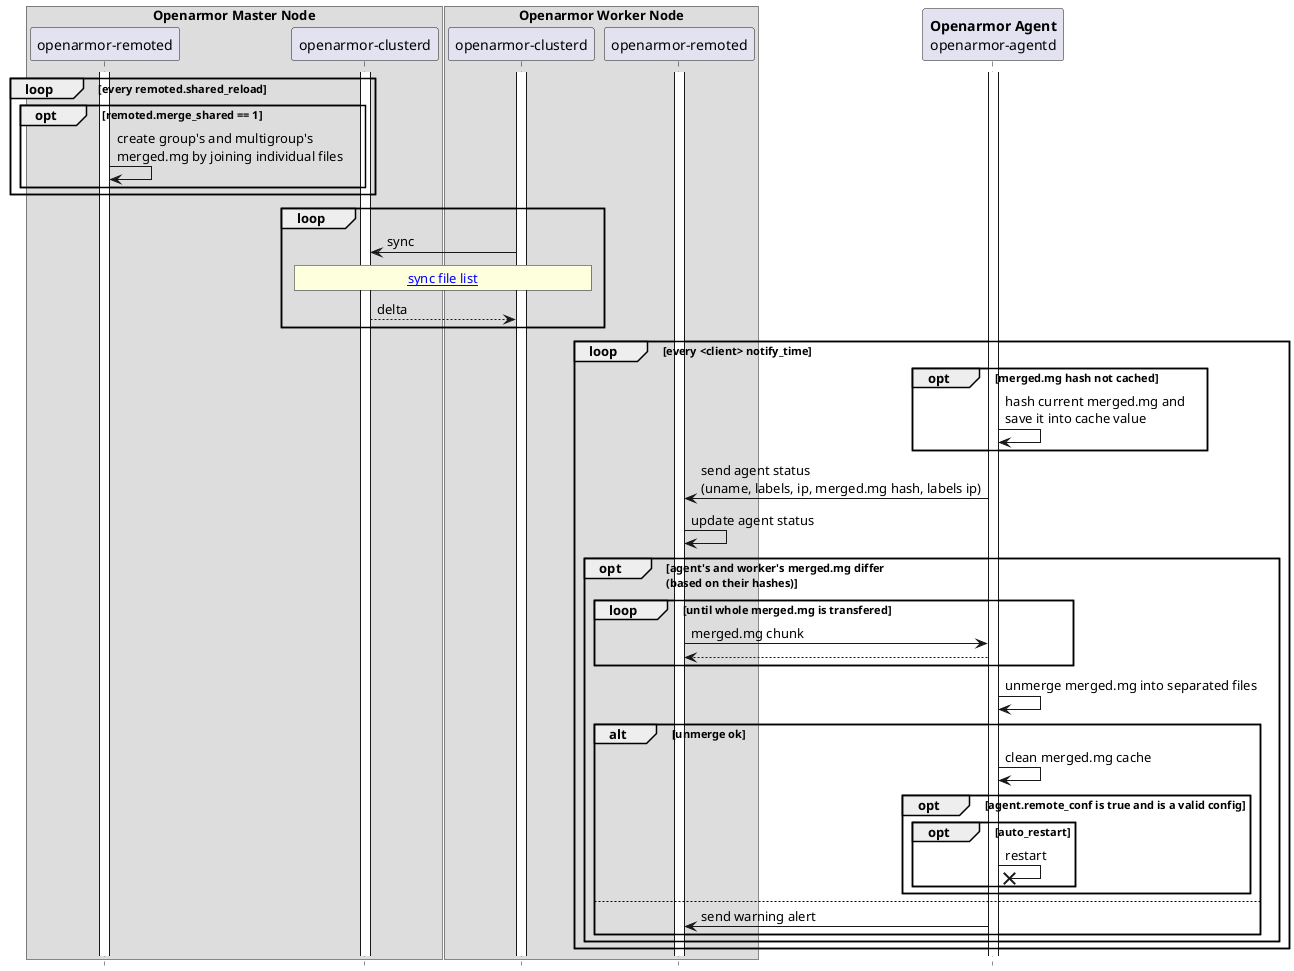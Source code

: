 ' Copyright (C) 2024, Openarmor' Created by Openarmor,  <info@openarmor.com>.
' This program is free software; you can redistribute it and/or modify it under the terms of GPLv2

@startuml centralized_configuration

hide footbox

box "**Openarmor Master Node**"
participant "openarmor-remoted" as masterremote
participant "openarmor-clusterd" as mclusterd
end box
box "**Openarmor Worker Node**"
participant "openarmor-clusterd" as wclusterd
participant "openarmor-remoted" as workerremote
end box
participant "**Openarmor Agent**\nopenarmor-agentd" as agent

masterremote++
mclusterd++
workerremote++
wclusterd++
agent++

loop every remoted.shared_reload
    opt remoted.merge_shared == 1
        masterremote -> masterremote: create group's and multigroup's\nmerged.mg by joining individual files
    end
end

loop
    wclusterd -> mclusterd: sync
    rnote over wclusterd, mclusterd: [[https://github.com/openarmor/openarmor/blob/master/framework/openarmor/core/cluster/cluster.json sync file list]]
    mclusterd --> wclusterd: delta
end

loop every <client> notify_time
    opt merged.mg hash not cached
        agent -> agent: hash current merged.mg and\nsave it into cache value
    end 
    workerremote <- agent: send agent status\n(uname, labels, ip, merged.mg hash, labels ip)
    workerremote -> workerremote: update agent status
    opt agent's and worker's merged.mg differ\n(based on their hashes)
        loop until whole merged.mg is transfered
            workerremote -> agent: merged.mg chunk
            workerremote <-- agent:
        end
        agent -> agent: unmerge merged.mg into separated files
        alt unmerge ok
            agent -> agent: clean merged.mg cache
            opt agent.remote_conf is true and is a valid config
                opt auto_restart
                    agent ->x agent: restart
                end
            end
        else
            agent -> workerremote: send warning alert
        end
    end
end
